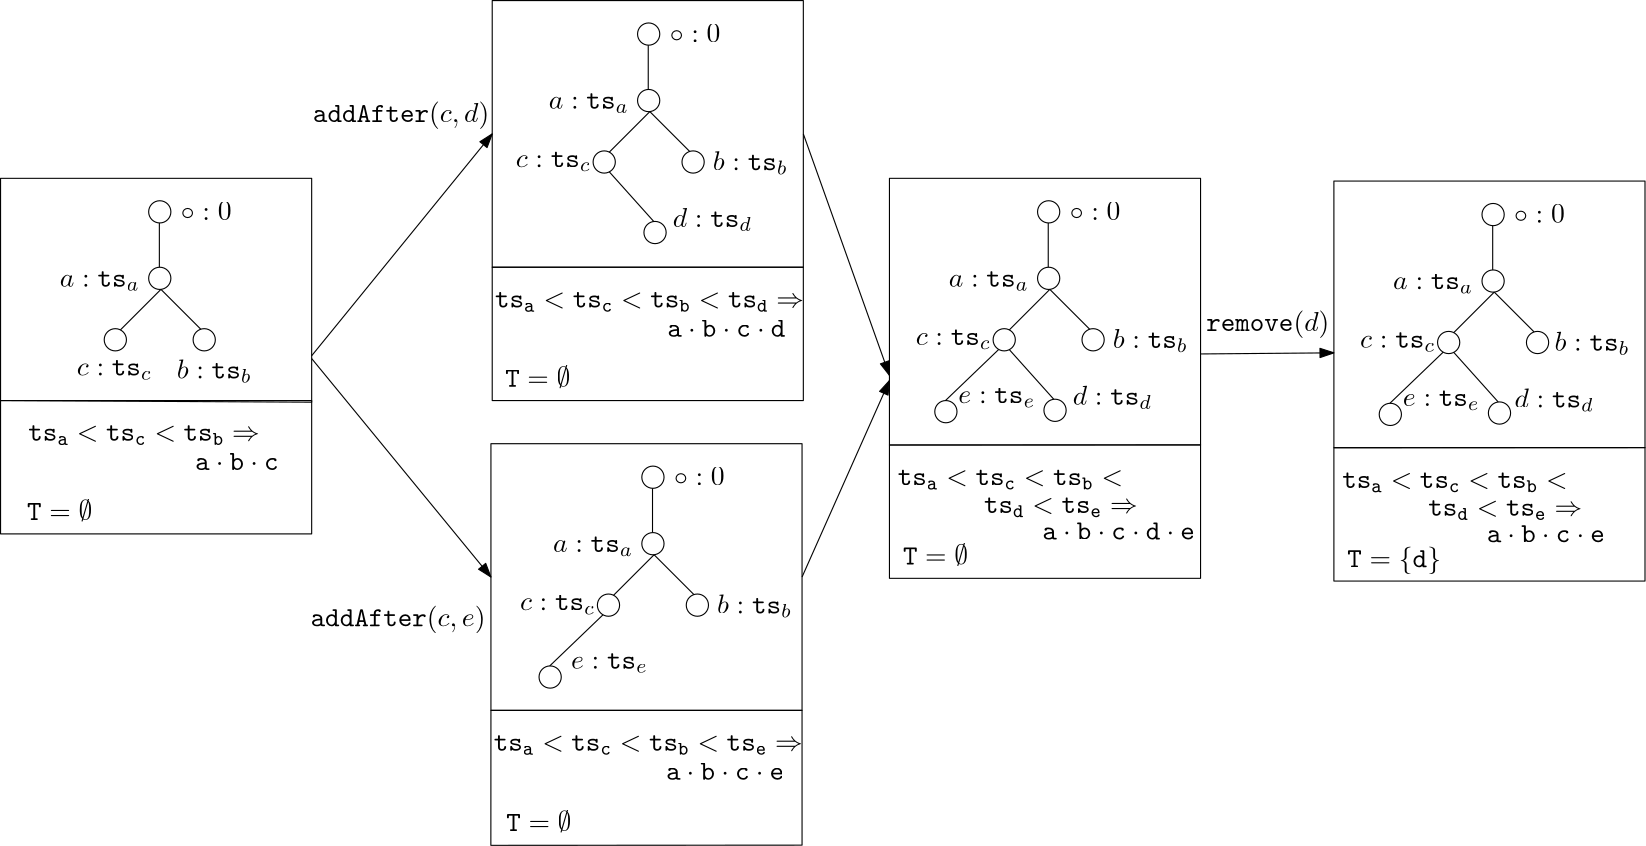 <?xml version="1.0"?>
<!DOCTYPE ipe SYSTEM "ipe.dtd">
<ipe version="70206" creator="Ipe 7.2.7">
<info created="D:20180702124632" modified="D:20180706083631"/>
<ipestyle name="basic">
<symbol name="arrow/arc(spx)">
<path stroke="sym-stroke" fill="sym-stroke" pen="sym-pen">
0 0 m
-1 0.333 l
-1 -0.333 l
h
</path>
</symbol>
<symbol name="arrow/farc(spx)">
<path stroke="sym-stroke" fill="white" pen="sym-pen">
0 0 m
-1 0.333 l
-1 -0.333 l
h
</path>
</symbol>
<symbol name="arrow/ptarc(spx)">
<path stroke="sym-stroke" fill="sym-stroke" pen="sym-pen">
0 0 m
-1 0.333 l
-0.8 0 l
-1 -0.333 l
h
</path>
</symbol>
<symbol name="arrow/fptarc(spx)">
<path stroke="sym-stroke" fill="white" pen="sym-pen">
0 0 m
-1 0.333 l
-0.8 0 l
-1 -0.333 l
h
</path>
</symbol>
<symbol name="mark/circle(sx)" transformations="translations">
<path fill="sym-stroke">
0.6 0 0 0.6 0 0 e
0.4 0 0 0.4 0 0 e
</path>
</symbol>
<symbol name="mark/disk(sx)" transformations="translations">
<path fill="sym-stroke">
0.6 0 0 0.6 0 0 e
</path>
</symbol>
<symbol name="mark/fdisk(sfx)" transformations="translations">
<group>
<path fill="sym-fill">
0.5 0 0 0.5 0 0 e
</path>
<path fill="sym-stroke" fillrule="eofill">
0.6 0 0 0.6 0 0 e
0.4 0 0 0.4 0 0 e
</path>
</group>
</symbol>
<symbol name="mark/box(sx)" transformations="translations">
<path fill="sym-stroke" fillrule="eofill">
-0.6 -0.6 m
0.6 -0.6 l
0.6 0.6 l
-0.6 0.6 l
h
-0.4 -0.4 m
0.4 -0.4 l
0.4 0.4 l
-0.4 0.4 l
h
</path>
</symbol>
<symbol name="mark/square(sx)" transformations="translations">
<path fill="sym-stroke">
-0.6 -0.6 m
0.6 -0.6 l
0.6 0.6 l
-0.6 0.6 l
h
</path>
</symbol>
<symbol name="mark/fsquare(sfx)" transformations="translations">
<group>
<path fill="sym-fill">
-0.5 -0.5 m
0.5 -0.5 l
0.5 0.5 l
-0.5 0.5 l
h
</path>
<path fill="sym-stroke" fillrule="eofill">
-0.6 -0.6 m
0.6 -0.6 l
0.6 0.6 l
-0.6 0.6 l
h
-0.4 -0.4 m
0.4 -0.4 l
0.4 0.4 l
-0.4 0.4 l
h
</path>
</group>
</symbol>
<symbol name="mark/cross(sx)" transformations="translations">
<group>
<path fill="sym-stroke">
-0.43 -0.57 m
0.57 0.43 l
0.43 0.57 l
-0.57 -0.43 l
h
</path>
<path fill="sym-stroke">
-0.43 0.57 m
0.57 -0.43 l
0.43 -0.57 l
-0.57 0.43 l
h
</path>
</group>
</symbol>
<symbol name="arrow/fnormal(spx)">
<path stroke="sym-stroke" fill="white" pen="sym-pen">
0 0 m
-1 0.333 l
-1 -0.333 l
h
</path>
</symbol>
<symbol name="arrow/pointed(spx)">
<path stroke="sym-stroke" fill="sym-stroke" pen="sym-pen">
0 0 m
-1 0.333 l
-0.8 0 l
-1 -0.333 l
h
</path>
</symbol>
<symbol name="arrow/fpointed(spx)">
<path stroke="sym-stroke" fill="white" pen="sym-pen">
0 0 m
-1 0.333 l
-0.8 0 l
-1 -0.333 l
h
</path>
</symbol>
<symbol name="arrow/linear(spx)">
<path stroke="sym-stroke" pen="sym-pen">
-1 0.333 m
0 0 l
-1 -0.333 l
</path>
</symbol>
<symbol name="arrow/fdouble(spx)">
<path stroke="sym-stroke" fill="white" pen="sym-pen">
0 0 m
-1 0.333 l
-1 -0.333 l
h
-1 0 m
-2 0.333 l
-2 -0.333 l
h
</path>
</symbol>
<symbol name="arrow/double(spx)">
<path stroke="sym-stroke" fill="sym-stroke" pen="sym-pen">
0 0 m
-1 0.333 l
-1 -0.333 l
h
-1 0 m
-2 0.333 l
-2 -0.333 l
h
</path>
</symbol>
<pen name="heavier" value="0.8"/>
<pen name="fat" value="1.2"/>
<pen name="ultrafat" value="2"/>
<symbolsize name="large" value="5"/>
<symbolsize name="small" value="2"/>
<symbolsize name="tiny" value="1.1"/>
<arrowsize name="large" value="10"/>
<arrowsize name="small" value="5"/>
<arrowsize name="tiny" value="3"/>
<color name="red" value="1 0 0"/>
<color name="green" value="0 1 0"/>
<color name="blue" value="0 0 1"/>
<color name="yellow" value="1 1 0"/>
<color name="orange" value="1 0.647 0"/>
<color name="gold" value="1 0.843 0"/>
<color name="purple" value="0.627 0.125 0.941"/>
<color name="gray" value="0.745"/>
<color name="brown" value="0.647 0.165 0.165"/>
<color name="navy" value="0 0 0.502"/>
<color name="pink" value="1 0.753 0.796"/>
<color name="seagreen" value="0.18 0.545 0.341"/>
<color name="turquoise" value="0.251 0.878 0.816"/>
<color name="violet" value="0.933 0.51 0.933"/>
<color name="darkblue" value="0 0 0.545"/>
<color name="darkcyan" value="0 0.545 0.545"/>
<color name="darkgray" value="0.663"/>
<color name="darkgreen" value="0 0.392 0"/>
<color name="darkmagenta" value="0.545 0 0.545"/>
<color name="darkorange" value="1 0.549 0"/>
<color name="darkred" value="0.545 0 0"/>
<color name="lightblue" value="0.678 0.847 0.902"/>
<color name="lightcyan" value="0.878 1 1"/>
<color name="lightgray" value="0.827"/>
<color name="lightgreen" value="0.565 0.933 0.565"/>
<color name="lightyellow" value="1 1 0.878"/>
<dashstyle name="dashed" value="[4] 0"/>
<dashstyle name="dotted" value="[1 3] 0"/>
<dashstyle name="dash dotted" value="[4 2 1 2] 0"/>
<dashstyle name="dash dot dotted" value="[4 2 1 2 1 2] 0"/>
<textsize name="large" value="\large"/>
<textsize name="Large" value="\Large"/>
<textsize name="LARGE" value="\LARGE"/>
<textsize name="huge" value="\huge"/>
<textsize name="Huge" value="\Huge"/>
<textsize name="small" value="\small"/>
<textsize name="footnote" value="\footnotesize"/>
<textsize name="tiny" value="\tiny"/>
<textstyle name="center" begin="\begin{center}" end="\end{center}"/>
<textstyle name="itemize" begin="\begin{itemize}" end="\end{itemize}"/>
<textstyle name="item" begin="\begin{itemize}\item{}" end="\end{itemize}"/>
<gridsize name="4 pts" value="4"/>
<gridsize name="8 pts (~3 mm)" value="8"/>
<gridsize name="16 pts (~6 mm)" value="16"/>
<gridsize name="32 pts (~12 mm)" value="32"/>
<gridsize name="10 pts (~3.5 mm)" value="10"/>
<gridsize name="20 pts (~7 mm)" value="20"/>
<gridsize name="14 pts (~5 mm)" value="14"/>
<gridsize name="28 pts (~10 mm)" value="28"/>
<gridsize name="56 pts (~20 mm)" value="56"/>
<anglesize name="90 deg" value="90"/>
<anglesize name="60 deg" value="60"/>
<anglesize name="45 deg" value="45"/>
<anglesize name="30 deg" value="30"/>
<anglesize name="22.5 deg" value="22.5"/>
<opacity name="10%" value="0.1"/>
<opacity name="30%" value="0.3"/>
<opacity name="50%" value="0.5"/>
<opacity name="75%" value="0.75"/>
<tiling name="falling" angle="-60" step="4" width="1"/>
<tiling name="rising" angle="30" step="4" width="1"/>
</ipestyle>
<page>
<layer name="alpha"/>
<view layers="alpha" active="alpha"/>
<path layer="alpha" matrix="1 0 0 1 -34.682 483.936" stroke="black">
4 0 0 4 92 240 e
</path>
<path matrix="1 0 0 1 -34.682 460" stroke="black">
4 0 0 4 92 240 e
</path>
<group matrix="1 0 0 1 -22.221 259.88">
<path matrix="1 0 0 1 -28.4614 178" stroke="black">
4 0 0 4 92 240 e
</path>
<path matrix="1 0 0 1 3.5386 178" stroke="black">
4 0 0 4 92 240 e
</path>
</group>
<path matrix="1 0 0 1 -42 260" stroke="black">
99.1678 459.939 m
99.1678 443.997 l
99.1678 443.997 l
</path>
<path matrix="1 0 0 1 -42 260" stroke="black">
99.7334 436.022 m
114.073 421.682 l
114.073 421.682 l
</path>
<text matrix="1 0 0 1 -51.082 247.902" transformations="translations" pos="128 416" stroke="black" type="label" width="27.04" height="6.923" depth="1.49" halign="center" valign="baseline" style="math">b : \mathtt{ts}_{b}</text>
<text matrix="1 0 0 1 -92.257 281.007" transformations="translations" pos="128 416" stroke="black" type="label" width="28.848" height="5.519" depth="1.49" halign="center" valign="baseline" style="math">a : \mathtt{ts}_{a}</text>
<path matrix="1 0 0 1 -42 260" stroke="black">
99.7334 436.022 m
85.1484 421.437 l
85.1484 421.437 l
</path>
<text matrix="1 0 0 1 -38 257" transformations="translations" pos="112 464" stroke="black" type="label" width="18.265" height="6.42" depth="0" halign="center" valign="baseline" style="math">\circ: 0</text>
<text matrix="1 0 0 1 -23 265" transformations="translations" pos="64 400" stroke="black" type="label" width="27.133" height="5.519" depth="1.49" halign="center" valign="baseline" style="math">c: \mathtt{ts}_{c}</text>
<path stroke="black">
0 736 m
0 656 l
112 655.414 l
112 736 l
h
</path>
<path stroke="black">
0 656 m
0 608 l
112 608 l
112 656 l
h
</path>
<text matrix="1 0 0 1 -262 -16" transformations="translations" pos="272 656" stroke="black" type="label" width="83.288" height="5.519" depth="1.49" valign="bottom" style="math">\mathtt{ts_a &lt; ts_c &lt; ts_b \Rightarrow}</text>
<text matrix="1 0 0 1 -234 -9" transformations="translations" pos="304 640" stroke="black" type="label" width="30.081" height="6.088" depth="0" valign="bottom" style="math">\mathtt{a \cdot b \cdot c}</text>
<path matrix="1 0 0 1 285.318 483.936" stroke="black">
4 0 0 4 92 240 e
</path>
<path matrix="1 0 0 1 285.318 460" stroke="black">
4 0 0 4 92 240 e
</path>
<group matrix="1 0 0 1 297.779 259.88">
<path matrix="1 0 0 1 -28.4614 178" stroke="black">
4 0 0 4 92 240 e
</path>
<path matrix="1 0 0 1 3.5386 178" stroke="black">
4 0 0 4 92 240 e
</path>
</group>
<path matrix="1 0 0 1 278 260" stroke="black">
99.1678 459.939 m
99.1678 443.997 l
99.1678 443.997 l
</path>
<path matrix="1 0 0 1 278 260" stroke="black">
99.7334 436.022 m
114.073 421.682 l
114.073 421.682 l
</path>
<text matrix="1 0 0 1 285.918 258.902" transformations="translations" pos="128 416" stroke="black" type="label" width="27.04" height="6.923" depth="1.49" halign="center" valign="baseline" style="math">b : \mathtt{ts}_{b}</text>
<text matrix="1 0 0 1 227.743 281.007" transformations="translations" pos="128 416" stroke="black" type="label" width="28.848" height="5.519" depth="1.49" halign="center" valign="baseline" style="math">a : \mathtt{ts}_{a}</text>
<path matrix="1 0 0 1 278 260" stroke="black">
99.7334 436.022 m
85.1484 421.437 l
85.1484 421.437 l
</path>
<text matrix="1 0 0 1 282 257" transformations="translations" pos="112 464" stroke="black" type="label" width="18.265" height="6.42" depth="0" halign="center" valign="baseline" style="math">\circ: 0</text>
<text matrix="1 0 0 1 279 276" transformations="translations" pos="64 400" stroke="black" type="label" width="27.133" height="5.519" depth="1.49" halign="center" valign="baseline" style="math">c: \mathtt{ts}_{c}</text>
<path stroke="black">
320 736 m
320 640 l
432 640 l
432 736 l
h
</path>
<path stroke="black">
320 640 m
320 592 l
432 592 l
432 640.066 l
h
</path>
<text matrix="1 0 0 1 51 -32" transformations="translations" pos="272 656" stroke="black" type="label" width="81.074" height="5.519" depth="1.49" valign="bottom" style="math">\mathtt{ts_a &lt; ts_c &lt; ts_b &lt;}</text>
<text matrix="1 0 0 1 71 -34" transformations="translations" pos="304 640" stroke="black" type="label" width="54.932" height="6.088" depth="0" valign="bottom" style="math">\mathtt{a \cdot b \cdot c \cdot d \cdot e}</text>
<path matrix="1 0 0 1 248.318 412" stroke="black">
4 0 0 4 92 240 e
</path>
<path matrix="1 0 0 1 8 0" stroke="black">
351.34 674.403 m
332.161 655.997 l
</path>
<text matrix="1 0 0 1 294.653 255" transformations="translations" pos="64 400" stroke="black" type="label" width="27.68" height="5.519" depth="1.49" halign="center" valign="baseline" style="math">e: \mathtt{ts}_{e}</text>
<path matrix="1 0 0 1 287.615 412.49" stroke="black">
4 0 0 4 92 240 e
</path>
<path matrix="1 0 0 1 8 0" stroke="black">
355.153 674.326 m
371.155 656.464 l
</path>
<text matrix="1 0 0 1 336.297 254.49" transformations="translations" pos="64 400" stroke="black" type="label" width="28.594" height="6.923" depth="1.49" halign="center" valign="baseline" style="math">d: \mathtt{ts}_{d}</text>
<path matrix="1 0 0 1 141.318 547.936" stroke="black">
4 0 0 4 92 240 e
</path>
<path matrix="1 0 0 1 141.318 524" stroke="black">
4 0 0 4 92 240 e
</path>
<group matrix="1 0 0 1 153.779 323.88">
<path matrix="1 0 0 1 -28.4614 178" stroke="black">
4 0 0 4 92 240 e
</path>
<path matrix="1 0 0 1 3.5386 178" stroke="black">
4 0 0 4 92 240 e
</path>
</group>
<path matrix="1 0 0 1 134 324" stroke="black">
99.1678 459.939 m
99.1678 443.997 l
99.1678 443.997 l
</path>
<path matrix="1 0 0 1 134 324" stroke="black">
99.7334 436.022 m
114.073 421.682 l
114.073 421.682 l
</path>
<text matrix="1 0 0 1 141.918 322.902" transformations="translations" pos="128 416" stroke="black" type="label" width="27.04" height="6.923" depth="1.49" halign="center" valign="baseline" style="math">b : \mathtt{ts}_{b}</text>
<text matrix="1 0 0 1 83.743 345.007" transformations="translations" pos="128 416" stroke="black" type="label" width="28.848" height="5.519" depth="1.49" halign="center" valign="baseline" style="math">a : \mathtt{ts}_{a}</text>
<path matrix="1 0 0 1 134 324" stroke="black">
99.7334 436.022 m
85.1484 421.437 l
85.1484 421.437 l
</path>
<text matrix="1 0 0 1 138 321" transformations="translations" pos="112 464" stroke="black" type="label" width="18.265" height="6.42" depth="0" halign="center" valign="baseline" style="math">\circ: 0</text>
<text matrix="1 0 0 1 135 340" transformations="translations" pos="64 400" stroke="black" type="label" width="27.133" height="5.519" depth="1.49" halign="center" valign="baseline" style="math">c: \mathtt{ts}_{c}</text>
<path matrix="1 0 0 1 17 0" stroke="black">
160 800 m
160 704 l
272 704 l
272 800 l
h
</path>
<path matrix="1 0 0 1 17 0" stroke="black">
160 704 m
160 656 l
272 656 l
272 704 l
h
</path>
<text matrix="1 0 0 1 -94 32" transformations="translations" pos="272 656" stroke="black" type="label" width="111.235" height="5.519" depth="1.49" valign="bottom" style="math">\mathtt{ts_a &lt; ts_c &lt; ts_b &lt; ts_d\Rightarrow}</text>
<text matrix="1 0 0 1 -64 39" transformations="translations" pos="304 640" stroke="black" type="label" width="42.507" height="6.088" depth="0" valign="bottom" style="math">\mathtt{a \cdot b \cdot c \cdot d}</text>
<path matrix="1 0 0 1 143.615 476.49" stroke="black">
4 0 0 4 92 240 e
</path>
<path matrix="1 0 0 1 -136 64" stroke="black">
355.153 674.326 m
371.155 656.464 l
</path>
<text matrix="1 0 0 1 192.297 318.49" transformations="translations" pos="64 400" stroke="black" type="label" width="28.594" height="6.923" depth="1.49" halign="center" valign="baseline" style="math">d: \mathtt{ts}_{d}</text>
<path matrix="1 0 0 1 142.854 388.404" stroke="black">
4 0 0 4 92 240 e
</path>
<path matrix="1 0 0 1 142.854 364.468" stroke="black">
4 0 0 4 92 240 e
</path>
<group matrix="1 0 0 1 155.315 164.348">
<path matrix="1 0 0 1 -28.4614 178" stroke="black">
4 0 0 4 92 240 e
</path>
<path matrix="1 0 0 1 3.5386 178" stroke="black">
4 0 0 4 92 240 e
</path>
</group>
<path matrix="1 0 0 1 135.536 164.468" stroke="black">
99.1678 459.939 m
99.1678 443.997 l
99.1678 443.997 l
</path>
<path matrix="1 0 0 1 135.536 164.468" stroke="black">
99.7334 436.022 m
114.073 421.682 l
114.073 421.682 l
</path>
<text matrix="1 0 0 1 143.454 163.37" transformations="translations" pos="128 416" stroke="black" type="label" width="27.04" height="6.923" depth="1.49" halign="center" valign="baseline" style="math">b : \mathtt{ts}_{b}</text>
<text matrix="1 0 0 1 85.2793 185.475" transformations="translations" pos="128 416" stroke="black" type="label" width="28.848" height="5.519" depth="1.49" halign="center" valign="baseline" style="math">a : \mathtt{ts}_{a}</text>
<path matrix="1 0 0 1 135.536 164.468" stroke="black">
99.7334 436.022 m
85.1484 421.437 l
85.1484 421.437 l
</path>
<text matrix="1 0 0 1 139.536 161.468" transformations="translations" pos="112 464" stroke="black" type="label" width="18.265" height="6.42" depth="0" halign="center" valign="baseline" style="math">\circ: 0</text>
<text matrix="1 0 0 1 136.536 180.468" transformations="translations" pos="64 400" stroke="black" type="label" width="27.133" height="5.519" depth="1.49" halign="center" valign="baseline" style="math">c: \mathtt{ts}_{c}</text>
<path matrix="1 0 0 1 16.5363 -15.5322" stroke="black">
160 656 m
160 560 l
272 560 l
272 656 l
h
</path>
<path stroke="black">
176.536 544.468 m
176.51 495.88 l
288.54 495.95 l
288.536 544.468 l
h
</path>
<text matrix="1 0 0 1 -94.4637 -127.532" transformations="translations" pos="272 656" stroke="black" type="label" width="111.235" height="5.519" depth="1.49" valign="bottom" style="math">\mathtt{ts_a &lt; ts_c &lt; ts_b &lt; ts_e \Rightarrow}</text>
<text matrix="1 0 0 1 -64.4637 -120.532" transformations="translations" pos="304 640" stroke="black" type="label" width="42.507" height="6.088" depth="0" valign="bottom" style="math">\mathtt{a \cdot b \cdot c \cdot e}</text>
<path matrix="1 0 0 1 105.854 316.468" stroke="black">
4 0 0 4 92 240 e
</path>
<path matrix="1 0 0 1 -134.464 -95.5322" stroke="black">
351.34 674.403 m
332.161 655.997 l
</path>
<text matrix="1 0 0 1 155.189 159.468" transformations="translations" pos="64 400" stroke="black" type="label" width="27.68" height="5.519" depth="1.49" halign="center" valign="baseline" style="math">e: \mathtt{ts}_{e}</text>
<text matrix="1 0 0 1 82 -42" transformations="translations" pos="272 656" stroke="black" type="label" width="55.341" height="5.519" depth="1.49" valign="bottom" style="math">\mathtt{ts_d &lt; ts_e \Rightarrow}</text>
<text matrix="1 0 0 1 -86.4833 -11" transformations="translations" pos="96 624" stroke="black" type="label" width="23.495" height="7.475" depth="0.55" valign="baseline" style="math">\mathtt{T = \emptyset}</text>
<text matrix="1 0 0 1 85.6569 37" transformations="translations" pos="96 624" stroke="black" type="label" width="23.495" height="7.475" depth="0.55" valign="baseline" style="math">\mathtt{T = \emptyset}</text>
<text matrix="1 0 0 1 86.0306 -123" transformations="translations" pos="96 624" stroke="black" type="label" width="23.495" height="7.475" depth="0.55" valign="baseline" style="math">\mathtt{T = \emptyset}</text>
<text matrix="1 0 0 1 228.841 -27" transformations="translations" pos="96 624" stroke="black" type="label" width="23.495" height="7.475" depth="0.55" valign="baseline" style="math">\mathtt{T = \emptyset}</text>
<path stroke="black" arrow="normal/small">
112 672.132 m
177 752 l
</path>
<path stroke="black" arrow="normal/small">
112 671.122 m
176.536 592.468 l
</path>
<path stroke="black" arrow="normal/small">
289 752 m
320 665.065 l
</path>
<path stroke="black" arrow="normal/small">
288.536 592.468 m
320 663.199 l
</path>
<path stroke="black" arrow="normal/small">
432 672.78 m
480 673.179 l
</path>
<text matrix="0.797719 0.603029 -0.603029 0.797719 185.208 129.387" transformations="translations" pos="320 544" stroke="black" type="label" width="63.516" height="7.473" depth="2.49" valign="baseline" style="math">\mathtt{addAfter}(c, d)</text>
<path matrix="1 0 0 1 445.318 482.957" stroke="black">
4 0 0 4 92 240 e
</path>
<path matrix="1 0 0 1 445.318 459.021" stroke="black">
4 0 0 4 92 240 e
</path>
<group matrix="1 0 0 1 457.779 258.901">
<path matrix="1 0 0 1 -28.4614 178" stroke="black">
4 0 0 4 92 240 e
</path>
<path matrix="1 0 0 1 3.5386 178" stroke="black">
4 0 0 4 92 240 e
</path>
</group>
<path matrix="1 0 0 1 438 259.021" stroke="black">
99.1678 459.939 m
99.1678 443.997 l
99.1678 443.997 l
</path>
<path matrix="1 0 0 1 438 259.021" stroke="black">
99.7334 436.022 m
114.073 421.682 l
114.073 421.682 l
</path>
<text matrix="1 0 0 1 444.918 257.923" transformations="translations" pos="128 416" stroke="black" type="label" width="27.04" height="6.923" depth="1.49" halign="center" valign="baseline" style="math">b : \mathtt{ts}_{b}</text>
<text matrix="1 0 0 1 387.743 280.028" transformations="translations" pos="128 416" stroke="black" type="label" width="28.848" height="5.519" depth="1.49" halign="center" valign="baseline" style="math">a : \mathtt{ts}_{a}</text>
<path matrix="1 0 0 1 438 259.021" stroke="black">
99.7334 436.022 m
85.1484 421.437 l
85.1484 421.437 l
</path>
<text matrix="1 0 0 1 442 256.021" transformations="translations" pos="112 464" stroke="black" type="label" width="18.265" height="6.42" depth="0" halign="center" valign="baseline" style="math">\circ: 0</text>
<text matrix="1 0 0 1 439 275.021" transformations="translations" pos="64 400" stroke="black" type="label" width="27.133" height="5.519" depth="1.49" halign="center" valign="baseline" style="math">c: \mathtt{ts}_{c}</text>
<path matrix="1 0 0 1 160 -0.979" stroke="black">
320 736 m
320 640 l
432 640 l
432 736 l
h
</path>
<path matrix="1 0 0 1 160 -0.979" stroke="black">
320 640 m
320 592 l
432 592 l
432 640.066 l
h
</path>
<text matrix="1 0 0 1 211 -32.979" transformations="translations" pos="272 656" stroke="black" type="label" width="81.074" height="5.519" depth="1.49" valign="bottom" style="math">\mathtt{ts_a &lt; ts_c &lt; ts_b &lt;}</text>
<text matrix="1 0 0 1 231 -34.979" transformations="translations" pos="304 640" stroke="black" type="label" width="42.507" height="6.088" depth="0" valign="bottom" style="math">\mathtt{a \cdot b \cdot c \cdot e}</text>
<path matrix="1 0 0 1 408.318 411.021" stroke="black">
4 0 0 4 92 240 e
</path>
<path matrix="1 0 0 1 168 -0.979" stroke="black">
351.34 674.403 m
332.161 655.997 l
</path>
<text matrix="1 0 0 1 454.653 254.021" transformations="translations" pos="64 400" stroke="black" type="label" width="27.68" height="5.519" depth="1.49" halign="center" valign="baseline" style="math">e: \mathtt{ts}_{e}</text>
<path matrix="1 0 0 1 447.615 411.511" stroke="black">
4 0 0 4 92 240 e
</path>
<path matrix="1 0 0 1 168 -0.979" stroke="black">
355.153 674.326 m
371.155 656.464 l
</path>
<text matrix="1 0 0 1 495.297 253.511" transformations="translations" pos="64 400" stroke="black" type="label" width="28.594" height="6.923" depth="1.49" halign="center" valign="baseline" style="math">d: \mathtt{ts}_{d}</text>
<text matrix="1 0 0 1 242 -42.979" transformations="translations" pos="272 656" stroke="black" type="label" width="55.341" height="5.519" depth="1.49" valign="bottom" style="math">\mathtt{ts_d &lt; ts_e \Rightarrow}</text>
<text matrix="1 0 0 1 388.841 -27.979" transformations="translations" pos="96 624" stroke="black" type="label" width="33.707" height="7.473" depth="2.49" valign="baseline" style="math">\mathtt{T = \{d\}}</text>
<text matrix="0.797719 0.603029 -0.603029 0.797719 184.392 -52.1904" transformations="translations" pos="320 544" stroke="black" type="label" width="62.97" height="7.473" depth="2.49" valign="baseline" style="math">\mathtt{addAfter}(c, e)</text>
<text matrix="0.797719 0.603029 -0.603029 0.797719 506.812 54.1545" transformations="translations" pos="320 544" stroke="black" type="label" width="44.316" height="7.473" depth="2.49" valign="baseline" style="math">\mathtt{remove}(d)</text>
<path stroke="black">
176 544 m
176 544 l
176 544 l
176 544 l
h
</path>
</page>
</ipe>
